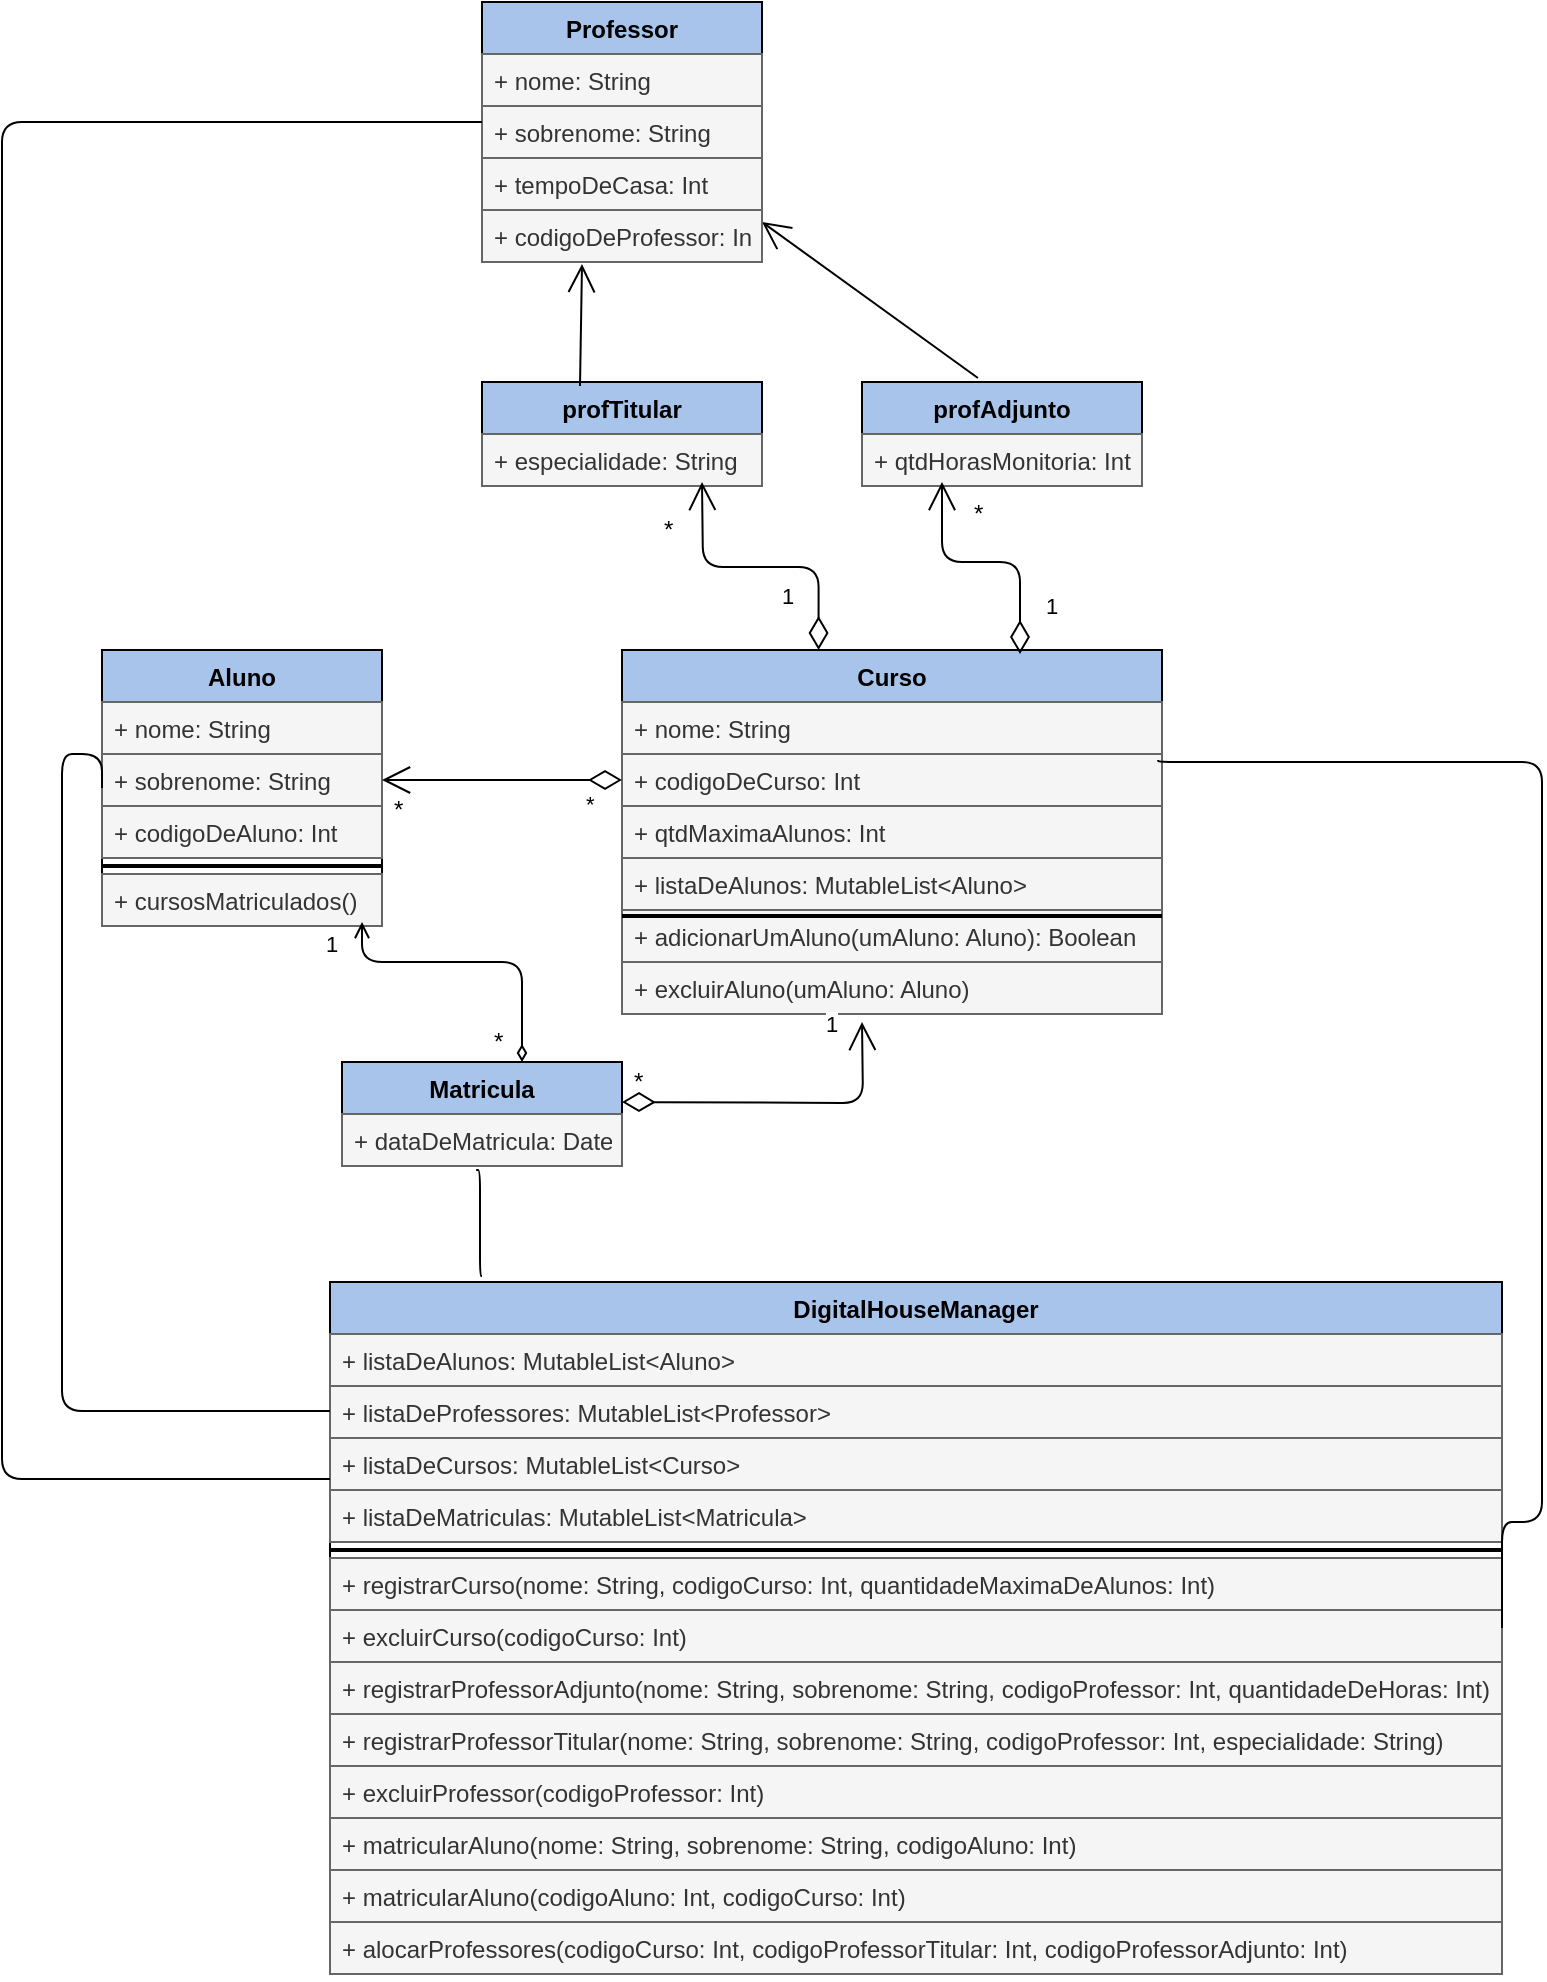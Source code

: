 <mxfile version="14.9.6" type="device"><diagram id="GpXwhW0jWcteOGFlIxaQ" name="Página-1"><mxGraphModel dx="852" dy="494" grid="1" gridSize="10" guides="1" tooltips="1" connect="1" arrows="1" fold="1" page="1" pageScale="1" pageWidth="827" pageHeight="1169" background="none" math="0" shadow="0"><root><mxCell id="0"/><mxCell id="1" parent="0"/><mxCell id="cEIE3rXHhurhKmmJeIJ8-24" value="" style="endArrow=open;endFill=1;endSize=12;html=1;exitX=0.414;exitY=-0.038;exitDx=0;exitDy=0;exitPerimeter=0;entryX=1;entryY=0.231;entryDx=0;entryDy=0;entryPerimeter=0;" parent="1" source="cEIE3rXHhurhKmmJeIJ8-18" target="cEIE3rXHhurhKmmJeIJ8-14" edge="1"><mxGeometry width="160" relative="1" as="geometry"><mxPoint x="430" y="212" as="sourcePoint"/><mxPoint x="430" y="140" as="targetPoint"/><Array as="points"/></mxGeometry></mxCell><mxCell id="cEIE3rXHhurhKmmJeIJ8-1" value="Aluno" style="swimlane;fontStyle=1;childLayout=stackLayout;horizontal=1;startSize=26;horizontalStack=0;resizeParent=1;resizeParentMax=0;resizeLast=0;collapsible=1;marginBottom=0;glass=0;sketch=0;shadow=0;rounded=0;fillColor=#A9C4EB;" parent="1" vertex="1"><mxGeometry x="90" y="354" width="140" height="138" as="geometry"/></mxCell><mxCell id="cEIE3rXHhurhKmmJeIJ8-2" value="+ nome: String" style="text;strokeColor=#666666;fillColor=#f5f5f5;align=left;verticalAlign=top;spacingLeft=4;spacingRight=4;overflow=hidden;rotatable=0;points=[[0,0.5],[1,0.5]];portConstraint=eastwest;fontColor=#333333;" parent="cEIE3rXHhurhKmmJeIJ8-1" vertex="1"><mxGeometry y="26" width="140" height="26" as="geometry"/></mxCell><mxCell id="cEIE3rXHhurhKmmJeIJ8-3" value="+ sobrenome: String" style="text;strokeColor=#666666;fillColor=#f5f5f5;align=left;verticalAlign=top;spacingLeft=4;spacingRight=4;overflow=hidden;rotatable=0;points=[[0,0.5],[1,0.5]];portConstraint=eastwest;fontColor=#333333;" parent="cEIE3rXHhurhKmmJeIJ8-1" vertex="1"><mxGeometry y="52" width="140" height="26" as="geometry"/></mxCell><mxCell id="cEIE3rXHhurhKmmJeIJ8-4" value="+ codigoDeAluno: Int" style="text;strokeColor=#666666;fillColor=#f5f5f5;align=left;verticalAlign=top;spacingLeft=4;spacingRight=4;overflow=hidden;rotatable=0;points=[[0,0.5],[1,0.5]];portConstraint=eastwest;fontColor=#333333;" parent="cEIE3rXHhurhKmmJeIJ8-1" vertex="1"><mxGeometry y="78" width="140" height="26" as="geometry"/></mxCell><mxCell id="3kA0Q7qvrmUPeuBLvQRJ-44" value="" style="line;strokeWidth=2;fillColor=none;align=left;verticalAlign=middle;spacingTop=-1;spacingLeft=3;spacingRight=3;rotatable=0;labelPosition=right;points=[];portConstraint=eastwest;" vertex="1" parent="cEIE3rXHhurhKmmJeIJ8-1"><mxGeometry y="104" width="140" height="8" as="geometry"/></mxCell><mxCell id="3kA0Q7qvrmUPeuBLvQRJ-43" value="+ cursosMatriculados()" style="text;strokeColor=#666666;fillColor=#f5f5f5;align=left;verticalAlign=top;spacingLeft=4;spacingRight=4;overflow=hidden;rotatable=0;points=[[0,0.5],[1,0.5]];portConstraint=eastwest;fontColor=#333333;" vertex="1" parent="cEIE3rXHhurhKmmJeIJ8-1"><mxGeometry y="112" width="140" height="26" as="geometry"/></mxCell><mxCell id="cEIE3rXHhurhKmmJeIJ8-5" value="Curso" style="swimlane;fontStyle=1;childLayout=stackLayout;horizontal=1;startSize=26;horizontalStack=0;resizeParent=1;resizeParentMax=0;resizeLast=0;collapsible=1;marginBottom=0;glass=0;sketch=0;shadow=0;rounded=0;fillColor=#A9C4EB;" parent="1" vertex="1"><mxGeometry x="350" y="354" width="270" height="182" as="geometry"/></mxCell><mxCell id="cEIE3rXHhurhKmmJeIJ8-6" value="+ nome: String" style="text;strokeColor=#666666;fillColor=#f5f5f5;align=left;verticalAlign=top;spacingLeft=4;spacingRight=4;overflow=hidden;rotatable=0;points=[[0,0.5],[1,0.5]];portConstraint=eastwest;fontColor=#333333;" parent="cEIE3rXHhurhKmmJeIJ8-5" vertex="1"><mxGeometry y="26" width="270" height="26" as="geometry"/></mxCell><mxCell id="cEIE3rXHhurhKmmJeIJ8-8" value="+ codigoDeCurso: Int" style="text;strokeColor=#666666;fillColor=#f5f5f5;align=left;verticalAlign=top;spacingLeft=4;spacingRight=4;overflow=hidden;rotatable=0;points=[[0,0.5],[1,0.5]];portConstraint=eastwest;fontColor=#333333;" parent="cEIE3rXHhurhKmmJeIJ8-5" vertex="1"><mxGeometry y="52" width="270" height="26" as="geometry"/></mxCell><mxCell id="cEIE3rXHhurhKmmJeIJ8-27" value="+ qtdMaximaAlunos: Int" style="text;strokeColor=#666666;fillColor=#f5f5f5;align=left;verticalAlign=top;spacingLeft=4;spacingRight=4;overflow=hidden;rotatable=0;points=[[0,0.5],[1,0.5]];portConstraint=eastwest;fontColor=#333333;" parent="cEIE3rXHhurhKmmJeIJ8-5" vertex="1"><mxGeometry y="78" width="270" height="26" as="geometry"/></mxCell><mxCell id="cEIE3rXHhurhKmmJeIJ8-28" value="+ listaDeAlunos: MutableList&lt;Aluno&gt;" style="text;strokeColor=#666666;fillColor=#f5f5f5;align=left;verticalAlign=top;spacingLeft=4;spacingRight=4;overflow=hidden;rotatable=0;points=[[0,0.5],[1,0.5]];portConstraint=eastwest;fontColor=#333333;" parent="cEIE3rXHhurhKmmJeIJ8-5" vertex="1"><mxGeometry y="104" width="270" height="26" as="geometry"/></mxCell><mxCell id="3kA0Q7qvrmUPeuBLvQRJ-25" value="+ adicionarUmAluno(umAluno: Aluno): Boolean" style="text;strokeColor=#666666;fillColor=#f5f5f5;align=left;verticalAlign=top;spacingLeft=4;spacingRight=4;overflow=hidden;rotatable=0;points=[[0,0.5],[1,0.5]];portConstraint=eastwest;fontColor=#333333;" vertex="1" parent="cEIE3rXHhurhKmmJeIJ8-5"><mxGeometry y="130" width="270" height="26" as="geometry"/></mxCell><mxCell id="3kA0Q7qvrmUPeuBLvQRJ-29" value="+ excluirAluno(umAluno: Aluno)" style="text;strokeColor=#666666;fillColor=#f5f5f5;align=left;verticalAlign=top;spacingLeft=4;spacingRight=4;overflow=hidden;rotatable=0;points=[[0,0.5],[1,0.5]];portConstraint=eastwest;fontColor=#333333;" vertex="1" parent="cEIE3rXHhurhKmmJeIJ8-5"><mxGeometry y="156" width="270" height="26" as="geometry"/></mxCell><mxCell id="cEIE3rXHhurhKmmJeIJ8-9" value="Professor" style="swimlane;fontStyle=1;childLayout=stackLayout;horizontal=1;startSize=26;horizontalStack=0;resizeParent=1;resizeParentMax=0;resizeLast=0;collapsible=1;marginBottom=0;glass=0;sketch=0;shadow=0;rounded=0;fillColor=#A9C4EB;" parent="1" vertex="1"><mxGeometry x="280" y="30" width="140" height="130" as="geometry"/></mxCell><mxCell id="cEIE3rXHhurhKmmJeIJ8-10" value="+ nome: String" style="text;strokeColor=#666666;fillColor=#f5f5f5;align=left;verticalAlign=top;spacingLeft=4;spacingRight=4;overflow=hidden;rotatable=0;points=[[0,0.5],[1,0.5]];portConstraint=eastwest;fontColor=#333333;" parent="cEIE3rXHhurhKmmJeIJ8-9" vertex="1"><mxGeometry y="26" width="140" height="26" as="geometry"/></mxCell><mxCell id="cEIE3rXHhurhKmmJeIJ8-11" value="+ sobrenome: String" style="text;strokeColor=#666666;align=left;verticalAlign=top;spacingLeft=4;spacingRight=4;overflow=hidden;rotatable=0;points=[[0,0.5],[1,0.5]];portConstraint=eastwest;fillColor=#f5f5f5;fontColor=#333333;" parent="cEIE3rXHhurhKmmJeIJ8-9" vertex="1"><mxGeometry y="52" width="140" height="26" as="geometry"/></mxCell><mxCell id="cEIE3rXHhurhKmmJeIJ8-12" value="+ tempoDeCasa: Int&#10;" style="text;strokeColor=#666666;fillColor=#f5f5f5;align=left;verticalAlign=top;spacingLeft=4;spacingRight=4;overflow=hidden;rotatable=0;points=[[0,0.5],[1,0.5]];portConstraint=eastwest;fontColor=#333333;" parent="cEIE3rXHhurhKmmJeIJ8-9" vertex="1"><mxGeometry y="78" width="140" height="26" as="geometry"/></mxCell><mxCell id="cEIE3rXHhurhKmmJeIJ8-14" value="+ codigoDeProfessor: Int" style="text;strokeColor=#666666;fillColor=#f5f5f5;align=left;verticalAlign=top;spacingLeft=4;spacingRight=4;overflow=hidden;rotatable=0;points=[[0,0.5],[1,0.5]];portConstraint=eastwest;fontColor=#333333;" parent="cEIE3rXHhurhKmmJeIJ8-9" vertex="1"><mxGeometry y="104" width="140" height="26" as="geometry"/></mxCell><mxCell id="cEIE3rXHhurhKmmJeIJ8-15" value="profTitular" style="swimlane;fontStyle=1;childLayout=stackLayout;horizontal=1;startSize=26;horizontalStack=0;resizeParent=1;resizeParentMax=0;resizeLast=0;collapsible=1;marginBottom=0;glass=0;sketch=0;shadow=0;rounded=0;fillColor=#A9C4EB;" parent="1" vertex="1"><mxGeometry x="280" y="220" width="140" height="52" as="geometry"/></mxCell><mxCell id="cEIE3rXHhurhKmmJeIJ8-16" value="+ especialidade: String" style="text;strokeColor=#666666;fillColor=#f5f5f5;align=left;verticalAlign=top;spacingLeft=4;spacingRight=4;overflow=hidden;rotatable=0;points=[[0,0.5],[1,0.5]];portConstraint=eastwest;fontColor=#333333;" parent="cEIE3rXHhurhKmmJeIJ8-15" vertex="1"><mxGeometry y="26" width="140" height="26" as="geometry"/></mxCell><mxCell id="cEIE3rXHhurhKmmJeIJ8-18" value="profAdjunto" style="swimlane;fontStyle=1;childLayout=stackLayout;horizontal=1;startSize=26;horizontalStack=0;resizeParent=1;resizeParentMax=0;resizeLast=0;collapsible=1;marginBottom=0;glass=0;sketch=0;shadow=0;rounded=0;fillColor=#A9C4EB;" parent="1" vertex="1"><mxGeometry x="470" y="220" width="140" height="52" as="geometry"/></mxCell><mxCell id="cEIE3rXHhurhKmmJeIJ8-19" value="+ qtdHorasMonitoria: Int" style="text;strokeColor=#666666;fillColor=#f5f5f5;align=left;verticalAlign=top;spacingLeft=4;spacingRight=4;overflow=hidden;rotatable=0;points=[[0,0.5],[1,0.5]];portConstraint=eastwest;fontColor=#333333;" parent="cEIE3rXHhurhKmmJeIJ8-18" vertex="1"><mxGeometry y="26" width="140" height="26" as="geometry"/></mxCell><mxCell id="cEIE3rXHhurhKmmJeIJ8-30" value="1" style="endArrow=open;html=1;endSize=12;startArrow=diamondThin;startSize=14;startFill=0;edgeStyle=orthogonalEdgeStyle;align=left;verticalAlign=bottom;" parent="cEIE3rXHhurhKmmJeIJ8-18" edge="1"><mxGeometry x="-0.758" y="-11" relative="1" as="geometry"><mxPoint x="79" y="136" as="sourcePoint"/><mxPoint x="40" y="50" as="targetPoint"/><Array as="points"><mxPoint x="79" y="90"/><mxPoint x="40" y="90"/></Array><mxPoint as="offset"/></mxGeometry></mxCell><mxCell id="cEIE3rXHhurhKmmJeIJ8-23" value="" style="endArrow=open;endFill=1;endSize=12;html=1;exitX=0.35;exitY=0.038;exitDx=0;exitDy=0;exitPerimeter=0;" parent="1" source="cEIE3rXHhurhKmmJeIJ8-15" edge="1"><mxGeometry width="160" relative="1" as="geometry"><mxPoint x="280" y="220" as="sourcePoint"/><mxPoint x="330" y="161" as="targetPoint"/></mxGeometry></mxCell><mxCell id="cEIE3rXHhurhKmmJeIJ8-29" value="1" style="endArrow=open;html=1;endSize=12;startArrow=diamondThin;startSize=14;startFill=0;edgeStyle=orthogonalEdgeStyle;align=left;verticalAlign=bottom;exitX=0.364;exitY=0;exitDx=0;exitDy=0;exitPerimeter=0;" parent="1" source="cEIE3rXHhurhKmmJeIJ8-5" edge="1"><mxGeometry x="-0.755" y="20" relative="1" as="geometry"><mxPoint x="260" y="300" as="sourcePoint"/><mxPoint x="390" y="270" as="targetPoint"/><mxPoint as="offset"/></mxGeometry></mxCell><mxCell id="cEIE3rXHhurhKmmJeIJ8-33" value="*" style="endArrow=open;html=1;endSize=12;startArrow=diamondThin;startSize=14;startFill=0;edgeStyle=orthogonalEdgeStyle;align=left;verticalAlign=bottom;exitX=0;exitY=0.5;exitDx=0;exitDy=0;entryX=1;entryY=0.5;entryDx=0;entryDy=0;" parent="1" source="cEIE3rXHhurhKmmJeIJ8-8" target="cEIE3rXHhurhKmmJeIJ8-3" edge="1"><mxGeometry x="-0.667" y="21" relative="1" as="geometry"><mxPoint x="440.08" y="364" as="sourcePoint"/><mxPoint x="250" y="400" as="targetPoint"/><mxPoint as="offset"/><Array as="points"><mxPoint x="260" y="419"/><mxPoint x="260" y="419"/></Array></mxGeometry></mxCell><mxCell id="cEIE3rXHhurhKmmJeIJ8-35" value="*" style="text;strokeColor=none;fillColor=none;spacingLeft=4;spacingRight=4;overflow=hidden;rotatable=0;points=[[0,0.5],[1,0.5]];portConstraint=eastwest;fontSize=12;rounded=0;shadow=0;glass=0;sketch=0;" parent="1" vertex="1"><mxGeometry x="365" y="280" width="20" height="20" as="geometry"/></mxCell><mxCell id="cEIE3rXHhurhKmmJeIJ8-36" value="*" style="text;strokeColor=none;fillColor=none;spacingLeft=4;spacingRight=4;overflow=hidden;rotatable=0;points=[[0,0.5],[1,0.5]];portConstraint=eastwest;fontSize=12;rounded=0;shadow=0;glass=0;sketch=0;" parent="1" vertex="1"><mxGeometry x="520" y="272" width="20" height="20" as="geometry"/></mxCell><mxCell id="cEIE3rXHhurhKmmJeIJ8-37" value="*" style="text;strokeColor=none;fillColor=none;spacingLeft=4;spacingRight=4;overflow=hidden;rotatable=0;points=[[0,0.5],[1,0.5]];portConstraint=eastwest;fontSize=12;rounded=0;shadow=0;glass=0;sketch=0;" parent="1" vertex="1"><mxGeometry x="230" y="420" width="20" height="20" as="geometry"/></mxCell><mxCell id="cEIE3rXHhurhKmmJeIJ8-42" value="Matricula" style="swimlane;fontStyle=1;childLayout=stackLayout;horizontal=1;startSize=26;horizontalStack=0;resizeParent=1;resizeParentMax=0;resizeLast=0;collapsible=1;marginBottom=0;glass=0;sketch=0;shadow=0;rounded=0;fillColor=#A9C4EB;" parent="1" vertex="1"><mxGeometry x="210" y="560" width="140" height="52" as="geometry"/></mxCell><mxCell id="cEIE3rXHhurhKmmJeIJ8-48" value="1" style="endArrow=open;html=1;endSize=12;startArrow=diamondThin;startSize=14;startFill=0;edgeStyle=orthogonalEdgeStyle;align=left;verticalAlign=bottom;" parent="cEIE3rXHhurhKmmJeIJ8-42" edge="1"><mxGeometry x="0.875" y="20" relative="1" as="geometry"><mxPoint x="140" y="20" as="sourcePoint"/><mxPoint x="260" y="-20" as="targetPoint"/><mxPoint as="offset"/></mxGeometry></mxCell><mxCell id="cEIE3rXHhurhKmmJeIJ8-45" value="+ dataDeMatricula: Date" style="text;strokeColor=#666666;fillColor=#f5f5f5;align=left;verticalAlign=top;spacingLeft=4;spacingRight=4;overflow=hidden;rotatable=0;points=[[0,0.5],[1,0.5]];portConstraint=eastwest;fontColor=#333333;" parent="cEIE3rXHhurhKmmJeIJ8-42" vertex="1"><mxGeometry y="26" width="140" height="26" as="geometry"/></mxCell><mxCell id="cEIE3rXHhurhKmmJeIJ8-46" value="1" style="endArrow=open;html=1;startArrow=diamondThin;startFill=0;edgeStyle=orthogonalEdgeStyle;align=left;verticalAlign=bottom;" parent="1" edge="1"><mxGeometry x="0.733" y="20" relative="1" as="geometry"><mxPoint x="300" y="560" as="sourcePoint"/><mxPoint x="220" y="490" as="targetPoint"/><mxPoint as="offset"/><Array as="points"><mxPoint x="300" y="510"/><mxPoint x="220" y="510"/></Array></mxGeometry></mxCell><mxCell id="cEIE3rXHhurhKmmJeIJ8-49" value="DigitalHouseManager" style="swimlane;fontStyle=1;childLayout=stackLayout;horizontal=1;startSize=26;horizontalStack=0;resizeParent=1;resizeParentMax=0;resizeLast=0;collapsible=1;marginBottom=0;glass=0;sketch=0;shadow=0;rounded=0;fillColor=#A9C4EB;" parent="1" vertex="1"><mxGeometry x="204" y="670" width="586" height="346" as="geometry"/></mxCell><mxCell id="cEIE3rXHhurhKmmJeIJ8-51" value="+ listaDeAlunos: MutableList&lt;Aluno&gt;" style="text;strokeColor=#666666;fillColor=#f5f5f5;align=left;verticalAlign=top;spacingLeft=4;spacingRight=4;overflow=hidden;rotatable=0;points=[[0,0.5],[1,0.5]];portConstraint=eastwest;fontColor=#333333;" parent="cEIE3rXHhurhKmmJeIJ8-49" vertex="1"><mxGeometry y="26" width="586" height="26" as="geometry"/></mxCell><mxCell id="cEIE3rXHhurhKmmJeIJ8-58" value="+ listaDeProfessores: MutableList&lt;Professor&gt;" style="text;strokeColor=#666666;fillColor=#f5f5f5;align=left;verticalAlign=top;spacingLeft=4;spacingRight=4;overflow=hidden;rotatable=0;points=[[0,0.5],[1,0.5]];portConstraint=eastwest;fontColor=#333333;" parent="cEIE3rXHhurhKmmJeIJ8-49" vertex="1"><mxGeometry y="52" width="586" height="26" as="geometry"/></mxCell><mxCell id="cEIE3rXHhurhKmmJeIJ8-59" value="+ listaDeCursos: MutableList&lt;Curso&gt;" style="text;strokeColor=#666666;fillColor=#f5f5f5;align=left;verticalAlign=top;spacingLeft=4;spacingRight=4;overflow=hidden;rotatable=0;points=[[0,0.5],[1,0.5]];portConstraint=eastwest;fontColor=#333333;" parent="cEIE3rXHhurhKmmJeIJ8-49" vertex="1"><mxGeometry y="78" width="586" height="26" as="geometry"/></mxCell><mxCell id="cEIE3rXHhurhKmmJeIJ8-60" value="+ listaDeMatriculas: MutableList&lt;Matricula&gt;" style="text;strokeColor=#666666;fillColor=#f5f5f5;align=left;verticalAlign=top;spacingLeft=4;spacingRight=4;overflow=hidden;rotatable=0;points=[[0,0.5],[1,0.5]];portConstraint=eastwest;fontColor=#333333;" parent="cEIE3rXHhurhKmmJeIJ8-49" vertex="1"><mxGeometry y="104" width="586" height="26" as="geometry"/></mxCell><mxCell id="3kA0Q7qvrmUPeuBLvQRJ-30" value="" style="line;strokeWidth=2;fillColor=none;align=left;verticalAlign=middle;spacingTop=-1;spacingLeft=3;spacingRight=3;rotatable=0;labelPosition=right;points=[];portConstraint=eastwest;" vertex="1" parent="cEIE3rXHhurhKmmJeIJ8-49"><mxGeometry y="130" width="586" height="8" as="geometry"/></mxCell><mxCell id="3kA0Q7qvrmUPeuBLvQRJ-31" value="+ registrarCurso(nome: String, codigoCurso: Int, quantidadeMaximaDeAlunos: Int)" style="text;strokeColor=#666666;fillColor=#f5f5f5;align=left;verticalAlign=top;spacingLeft=4;spacingRight=4;overflow=hidden;rotatable=0;points=[[0,0.5],[1,0.5]];portConstraint=eastwest;fontColor=#333333;" vertex="1" parent="cEIE3rXHhurhKmmJeIJ8-49"><mxGeometry y="138" width="586" height="26" as="geometry"/></mxCell><mxCell id="3kA0Q7qvrmUPeuBLvQRJ-32" value="+ excluirCurso(codigoCurso: Int)" style="text;strokeColor=#666666;fillColor=#f5f5f5;align=left;verticalAlign=top;spacingLeft=4;spacingRight=4;overflow=hidden;rotatable=0;points=[[0,0.5],[1,0.5]];portConstraint=eastwest;fontColor=#333333;" vertex="1" parent="cEIE3rXHhurhKmmJeIJ8-49"><mxGeometry y="164" width="586" height="26" as="geometry"/></mxCell><mxCell id="3kA0Q7qvrmUPeuBLvQRJ-35" value="+ registrarProfessorAdjunto(nome: String, sobrenome: String, codigoProfessor: Int, quantidadeDeHoras: Int)" style="text;strokeColor=#666666;fillColor=#f5f5f5;align=left;verticalAlign=top;spacingLeft=4;spacingRight=4;overflow=hidden;rotatable=0;points=[[0,0.5],[1,0.5]];portConstraint=eastwest;fontColor=#333333;" vertex="1" parent="cEIE3rXHhurhKmmJeIJ8-49"><mxGeometry y="190" width="586" height="26" as="geometry"/></mxCell><mxCell id="3kA0Q7qvrmUPeuBLvQRJ-36" value="+ registrarProfessorTitular(nome: String, sobrenome: String, codigoProfessor: Int, especialidade: String)" style="text;strokeColor=#666666;fillColor=#f5f5f5;align=left;verticalAlign=top;spacingLeft=4;spacingRight=4;overflow=hidden;rotatable=0;points=[[0,0.5],[1,0.5]];portConstraint=eastwest;fontColor=#333333;" vertex="1" parent="cEIE3rXHhurhKmmJeIJ8-49"><mxGeometry y="216" width="586" height="26" as="geometry"/></mxCell><mxCell id="3kA0Q7qvrmUPeuBLvQRJ-37" value="+ excluirProfessor(codigoProfessor: Int)" style="text;strokeColor=#666666;fillColor=#f5f5f5;align=left;verticalAlign=top;spacingLeft=4;spacingRight=4;overflow=hidden;rotatable=0;points=[[0,0.5],[1,0.5]];portConstraint=eastwest;fontColor=#333333;" vertex="1" parent="cEIE3rXHhurhKmmJeIJ8-49"><mxGeometry y="242" width="586" height="26" as="geometry"/></mxCell><mxCell id="3kA0Q7qvrmUPeuBLvQRJ-38" value="+ matricularAluno(nome: String, sobrenome: String, codigoAluno: Int)" style="text;strokeColor=#666666;fillColor=#f5f5f5;align=left;verticalAlign=top;spacingLeft=4;spacingRight=4;overflow=hidden;rotatable=0;points=[[0,0.5],[1,0.5]];portConstraint=eastwest;fontColor=#333333;" vertex="1" parent="cEIE3rXHhurhKmmJeIJ8-49"><mxGeometry y="268" width="586" height="26" as="geometry"/></mxCell><mxCell id="3kA0Q7qvrmUPeuBLvQRJ-39" value="+ matricularAluno(codigoAluno: Int, codigoCurso: Int)" style="text;strokeColor=#666666;fillColor=#f5f5f5;align=left;verticalAlign=top;spacingLeft=4;spacingRight=4;overflow=hidden;rotatable=0;points=[[0,0.5],[1,0.5]];portConstraint=eastwest;fontColor=#333333;" vertex="1" parent="cEIE3rXHhurhKmmJeIJ8-49"><mxGeometry y="294" width="586" height="26" as="geometry"/></mxCell><mxCell id="3kA0Q7qvrmUPeuBLvQRJ-40" value="+ alocarProfessores(codigoCurso: Int, codigoProfessorTitular: Int, codigoProfessorAdjunto: Int)" style="text;strokeColor=#666666;fillColor=#f5f5f5;align=left;verticalAlign=top;spacingLeft=4;spacingRight=4;overflow=hidden;rotatable=0;points=[[0,0.5],[1,0.5]];portConstraint=eastwest;fontColor=#333333;" vertex="1" parent="cEIE3rXHhurhKmmJeIJ8-49"><mxGeometry y="320" width="586" height="26" as="geometry"/></mxCell><mxCell id="3kA0Q7qvrmUPeuBLvQRJ-17" value="" style="endArrow=none;html=1;edgeStyle=orthogonalEdgeStyle;exitX=0;exitY=0.5;exitDx=0;exitDy=0;" edge="1" parent="1" source="cEIE3rXHhurhKmmJeIJ8-1"><mxGeometry relative="1" as="geometry"><mxPoint x="70" y="400" as="sourcePoint"/><mxPoint x="204" y="734.5" as="targetPoint"/><Array as="points"><mxPoint x="70" y="406"/><mxPoint x="70" y="735"/></Array></mxGeometry></mxCell><mxCell id="3kA0Q7qvrmUPeuBLvQRJ-20" value="" style="endArrow=none;html=1;edgeStyle=orthogonalEdgeStyle;entryX=1;entryY=0.5;entryDx=0;entryDy=0;exitX=0.993;exitY=0.115;exitDx=0;exitDy=0;exitPerimeter=0;" edge="1" parent="1" source="cEIE3rXHhurhKmmJeIJ8-8" target="cEIE3rXHhurhKmmJeIJ8-49"><mxGeometry relative="1" as="geometry"><mxPoint x="630" y="410" as="sourcePoint"/><mxPoint x="724" y="738.5" as="targetPoint"/><Array as="points"><mxPoint x="618" y="410"/><mxPoint x="810" y="410"/><mxPoint x="810" y="790"/></Array></mxGeometry></mxCell><mxCell id="3kA0Q7qvrmUPeuBLvQRJ-21" value="" style="endArrow=none;html=1;edgeStyle=orthogonalEdgeStyle;entryX=0.479;entryY=1.077;entryDx=0;entryDy=0;entryPerimeter=0;" edge="1" parent="1" target="cEIE3rXHhurhKmmJeIJ8-45"><mxGeometry relative="1" as="geometry"><mxPoint x="280" y="667" as="sourcePoint"/><mxPoint x="280" y="620" as="targetPoint"/><Array as="points"><mxPoint x="279" y="667"/><mxPoint x="279" y="614"/></Array></mxGeometry></mxCell><mxCell id="3kA0Q7qvrmUPeuBLvQRJ-24" value="" style="endArrow=none;html=1;edgeStyle=orthogonalEdgeStyle;" edge="1" parent="1"><mxGeometry relative="1" as="geometry"><mxPoint x="280" y="90" as="sourcePoint"/><mxPoint x="204" y="768.5" as="targetPoint"/><Array as="points"><mxPoint x="40" y="90"/><mxPoint x="40" y="769"/></Array></mxGeometry></mxCell><mxCell id="3kA0Q7qvrmUPeuBLvQRJ-26" value="" style="line;strokeWidth=2;fillColor=none;align=left;verticalAlign=middle;spacingTop=-1;spacingLeft=3;spacingRight=3;rotatable=0;labelPosition=right;points=[];portConstraint=eastwest;" vertex="1" parent="1"><mxGeometry x="350" y="483" width="270" height="8" as="geometry"/></mxCell><mxCell id="3kA0Q7qvrmUPeuBLvQRJ-46" value="*" style="text;strokeColor=none;fillColor=none;spacingLeft=4;spacingRight=4;overflow=hidden;rotatable=0;points=[[0,0.5],[1,0.5]];portConstraint=eastwest;fontSize=12;rounded=0;shadow=0;glass=0;sketch=0;" vertex="1" parent="1"><mxGeometry x="280" y="536" width="20" height="20" as="geometry"/></mxCell><mxCell id="3kA0Q7qvrmUPeuBLvQRJ-47" value="*" style="text;strokeColor=none;fillColor=none;spacingLeft=4;spacingRight=4;overflow=hidden;rotatable=0;points=[[0,0.5],[1,0.5]];portConstraint=eastwest;fontSize=12;rounded=0;shadow=0;glass=0;sketch=0;" vertex="1" parent="1"><mxGeometry x="350" y="556" width="20" height="20" as="geometry"/></mxCell></root></mxGraphModel></diagram></mxfile>